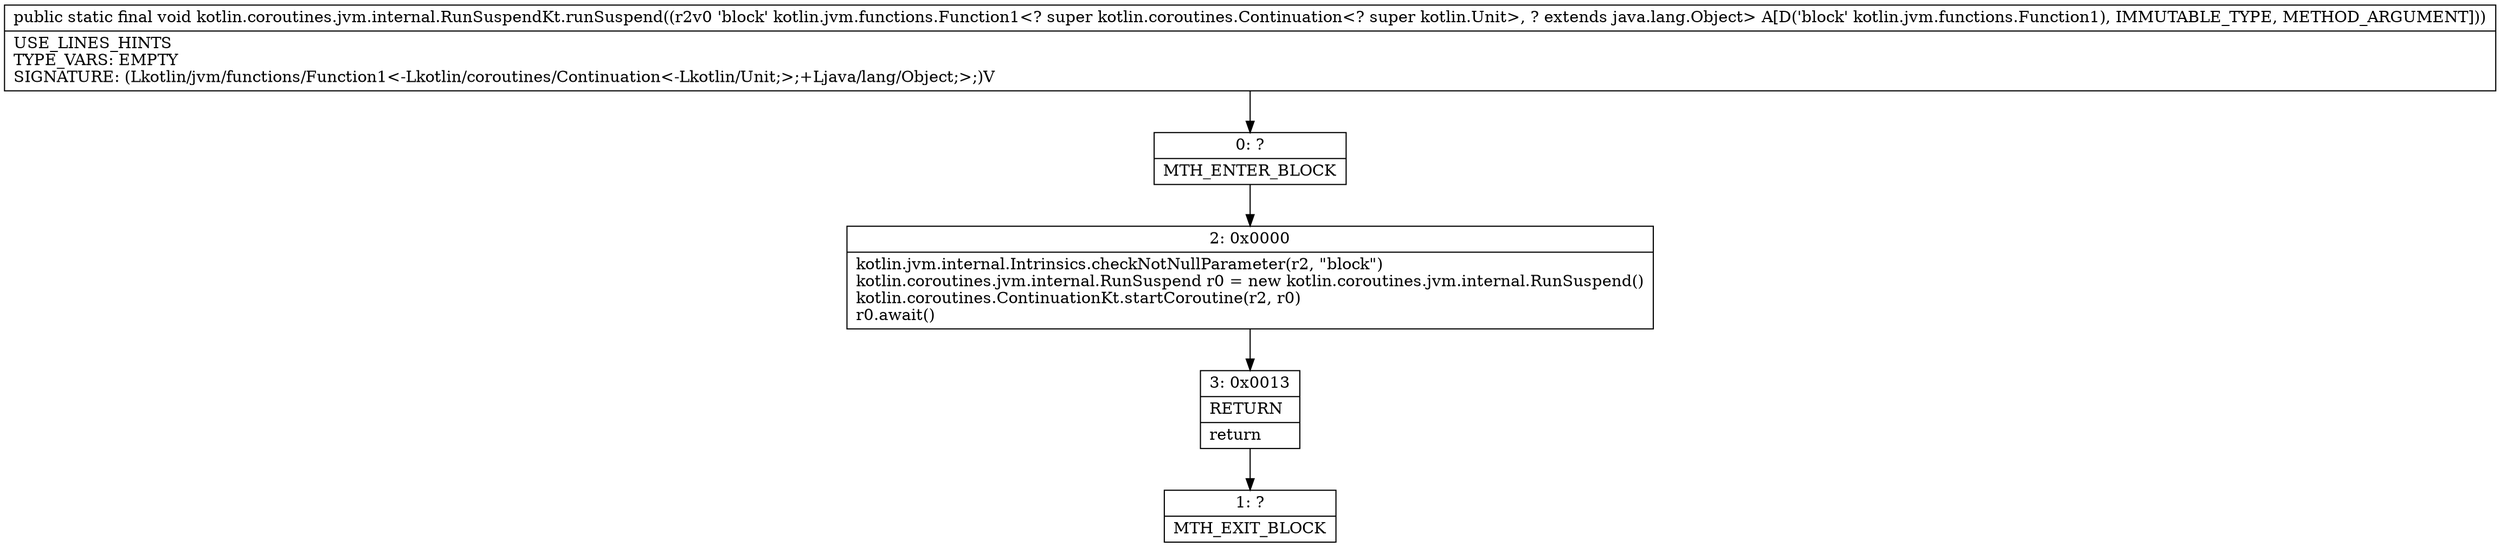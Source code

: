 digraph "CFG forkotlin.coroutines.jvm.internal.RunSuspendKt.runSuspend(Lkotlin\/jvm\/functions\/Function1;)V" {
Node_0 [shape=record,label="{0\:\ ?|MTH_ENTER_BLOCK\l}"];
Node_2 [shape=record,label="{2\:\ 0x0000|kotlin.jvm.internal.Intrinsics.checkNotNullParameter(r2, \"block\")\lkotlin.coroutines.jvm.internal.RunSuspend r0 = new kotlin.coroutines.jvm.internal.RunSuspend()\lkotlin.coroutines.ContinuationKt.startCoroutine(r2, r0)\lr0.await()\l}"];
Node_3 [shape=record,label="{3\:\ 0x0013|RETURN\l|return\l}"];
Node_1 [shape=record,label="{1\:\ ?|MTH_EXIT_BLOCK\l}"];
MethodNode[shape=record,label="{public static final void kotlin.coroutines.jvm.internal.RunSuspendKt.runSuspend((r2v0 'block' kotlin.jvm.functions.Function1\<? super kotlin.coroutines.Continuation\<? super kotlin.Unit\>, ? extends java.lang.Object\> A[D('block' kotlin.jvm.functions.Function1), IMMUTABLE_TYPE, METHOD_ARGUMENT]))  | USE_LINES_HINTS\lTYPE_VARS: EMPTY\lSIGNATURE: (Lkotlin\/jvm\/functions\/Function1\<\-Lkotlin\/coroutines\/Continuation\<\-Lkotlin\/Unit;\>;+Ljava\/lang\/Object;\>;)V\l}"];
MethodNode -> Node_0;Node_0 -> Node_2;
Node_2 -> Node_3;
Node_3 -> Node_1;
}


